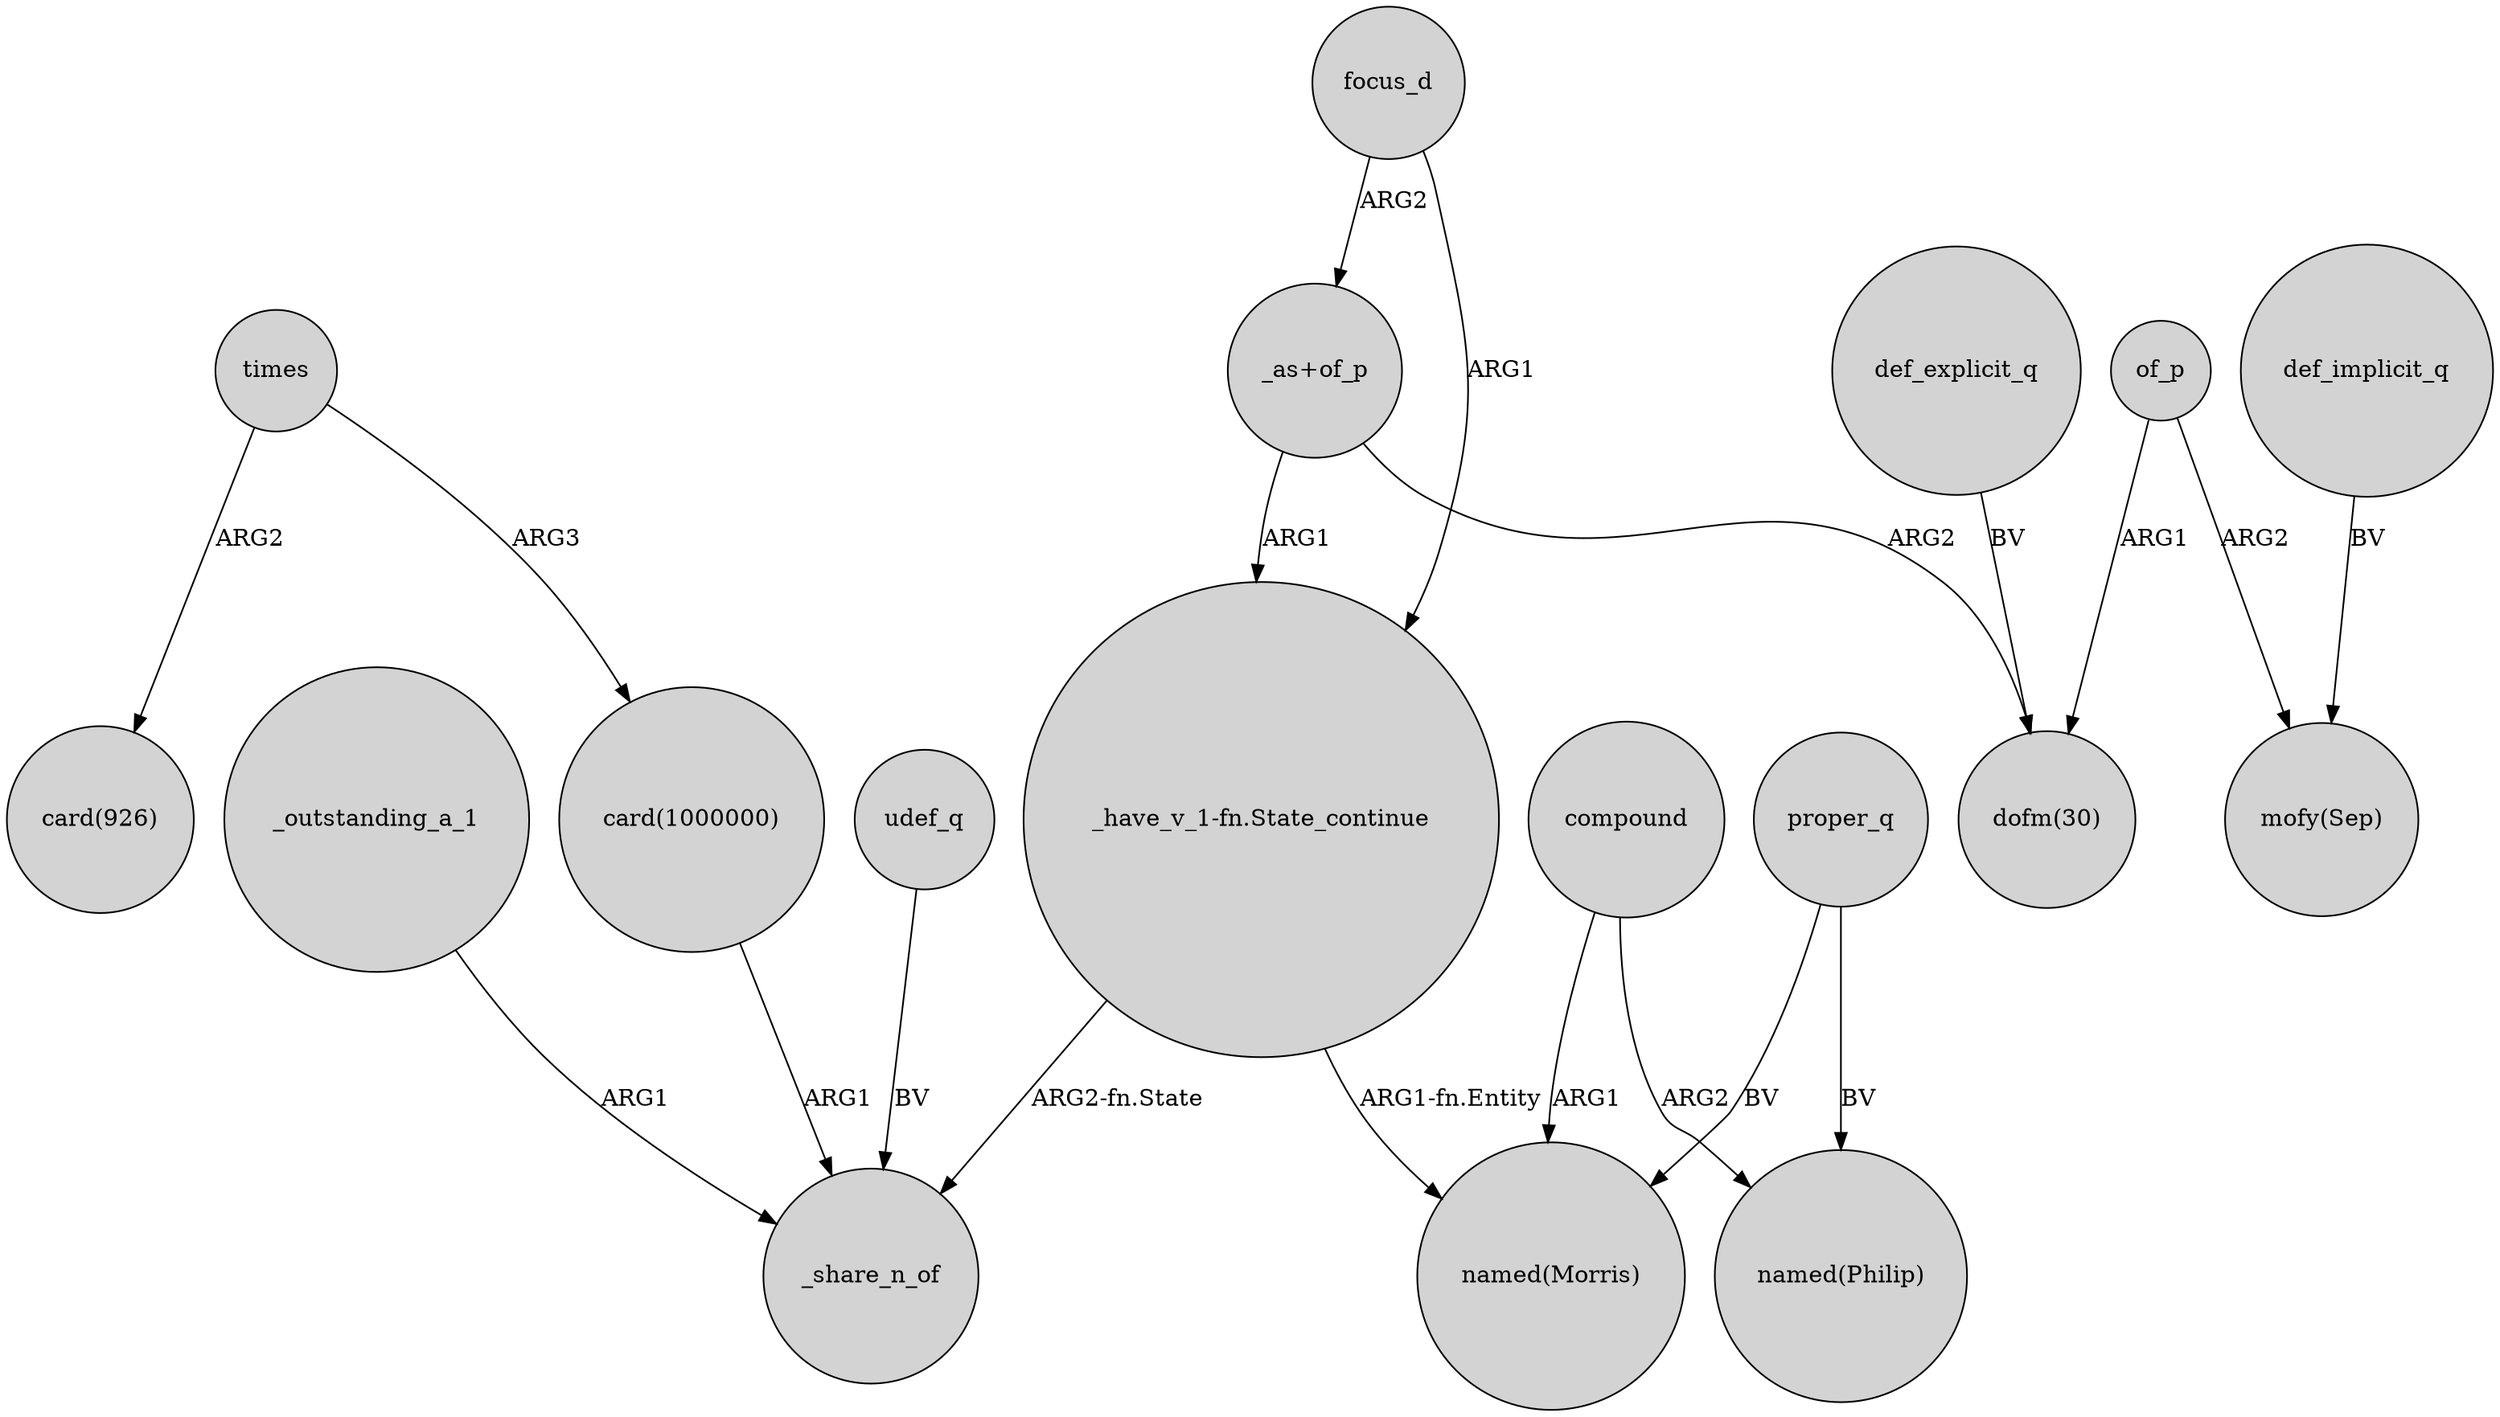 digraph {
	node [shape=circle style=filled]
	"_have_v_1-fn.State_continue" -> _share_n_of [label="ARG2-fn.State"]
	"_as+of_p" -> "_have_v_1-fn.State_continue" [label=ARG1]
	proper_q -> "named(Philip)" [label=BV]
	times -> "card(926)" [label=ARG2]
	times -> "card(1000000)" [label=ARG3]
	def_implicit_q -> "mofy(Sep)" [label=BV]
	"_as+of_p" -> "dofm(30)" [label=ARG2]
	focus_d -> "_as+of_p" [label=ARG2]
	def_explicit_q -> "dofm(30)" [label=BV]
	of_p -> "mofy(Sep)" [label=ARG2]
	compound -> "named(Morris)" [label=ARG1]
	_outstanding_a_1 -> _share_n_of [label=ARG1]
	udef_q -> _share_n_of [label=BV]
	"card(1000000)" -> _share_n_of [label=ARG1]
	of_p -> "dofm(30)" [label=ARG1]
	compound -> "named(Philip)" [label=ARG2]
	proper_q -> "named(Morris)" [label=BV]
	"_have_v_1-fn.State_continue" -> "named(Morris)" [label="ARG1-fn.Entity"]
	focus_d -> "_have_v_1-fn.State_continue" [label=ARG1]
}
